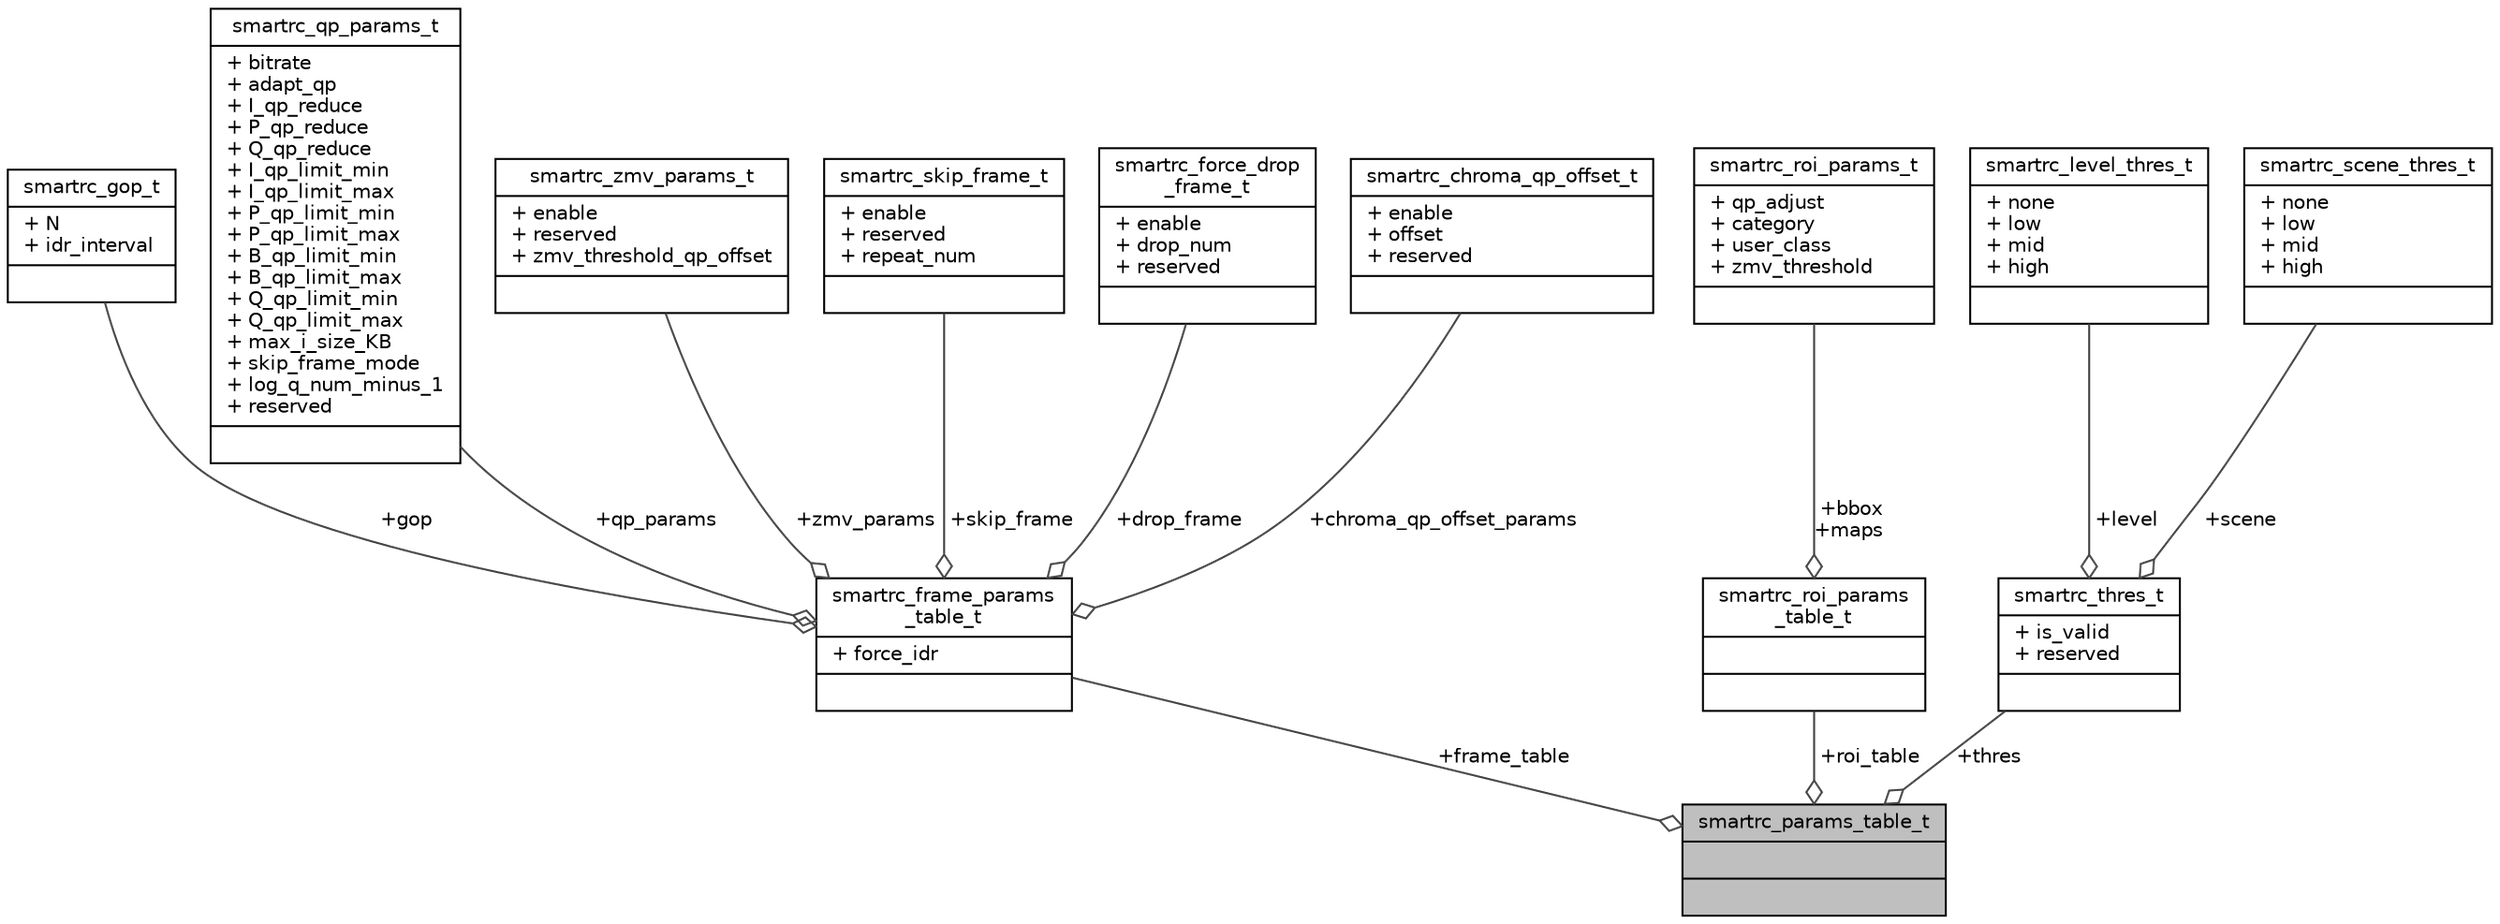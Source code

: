 digraph "smartrc_params_table_t"
{
 // INTERACTIVE_SVG=YES
 // LATEX_PDF_SIZE
  bgcolor="transparent";
  edge [fontname="Helvetica",fontsize="10",labelfontname="Helvetica",labelfontsize="10"];
  node [fontname="Helvetica",fontsize="10",shape=record];
  Node1 [label="{smartrc_params_table_t\n||}",height=0.2,width=0.4,color="black", fillcolor="grey75", style="filled", fontcolor="black",tooltip=" "];
  Node2 -> Node1 [color="grey25",fontsize="10",style="solid",label=" +frame_table" ,arrowhead="odiamond",fontname="Helvetica"];
  Node2 [label="{smartrc_frame_params\l_table_t\n|+ force_idr\l|}",height=0.2,width=0.4,color="black",URL="$d6/ddc/structsmartrc__frame__params__table__t.html",tooltip=" "];
  Node3 -> Node2 [color="grey25",fontsize="10",style="solid",label=" +gop" ,arrowhead="odiamond",fontname="Helvetica"];
  Node3 [label="{smartrc_gop_t\n|+ N\l+ idr_interval\l|}",height=0.2,width=0.4,color="black",URL="$db/da8/structsmartrc__gop__t.html",tooltip=" "];
  Node4 -> Node2 [color="grey25",fontsize="10",style="solid",label=" +qp_params" ,arrowhead="odiamond",fontname="Helvetica"];
  Node4 [label="{smartrc_qp_params_t\n|+ bitrate\l+ adapt_qp\l+ I_qp_reduce\l+ P_qp_reduce\l+ Q_qp_reduce\l+ I_qp_limit_min\l+ I_qp_limit_max\l+ P_qp_limit_min\l+ P_qp_limit_max\l+ B_qp_limit_min\l+ B_qp_limit_max\l+ Q_qp_limit_min\l+ Q_qp_limit_max\l+ max_i_size_KB\l+ skip_frame_mode\l+ log_q_num_minus_1\l+ reserved\l|}",height=0.2,width=0.4,color="black",URL="$d2/df8/structsmartrc__qp__params__t.html",tooltip=" "];
  Node5 -> Node2 [color="grey25",fontsize="10",style="solid",label=" +zmv_params" ,arrowhead="odiamond",fontname="Helvetica"];
  Node5 [label="{smartrc_zmv_params_t\n|+ enable\l+ reserved\l+ zmv_threshold_qp_offset\l|}",height=0.2,width=0.4,color="black",URL="$d1/d47/structsmartrc__zmv__params__t.html",tooltip=" "];
  Node6 -> Node2 [color="grey25",fontsize="10",style="solid",label=" +skip_frame" ,arrowhead="odiamond",fontname="Helvetica"];
  Node6 [label="{smartrc_skip_frame_t\n|+ enable\l+ reserved\l+ repeat_num\l|}",height=0.2,width=0.4,color="black",URL="$d7/d91/structsmartrc__skip__frame__t.html",tooltip=" "];
  Node7 -> Node2 [color="grey25",fontsize="10",style="solid",label=" +drop_frame" ,arrowhead="odiamond",fontname="Helvetica"];
  Node7 [label="{smartrc_force_drop\l_frame_t\n|+ enable\l+ drop_num\l+ reserved\l|}",height=0.2,width=0.4,color="black",URL="$d9/d28/structsmartrc__force__drop__frame__t.html",tooltip=" "];
  Node8 -> Node2 [color="grey25",fontsize="10",style="solid",label=" +chroma_qp_offset_params" ,arrowhead="odiamond",fontname="Helvetica"];
  Node8 [label="{smartrc_chroma_qp_offset_t\n|+ enable\l+ offset\l+ reserved\l|}",height=0.2,width=0.4,color="black",URL="$d6/d04/structsmartrc__chroma__qp__offset__t.html",tooltip=" "];
  Node9 -> Node1 [color="grey25",fontsize="10",style="solid",label=" +roi_table" ,arrowhead="odiamond",fontname="Helvetica"];
  Node9 [label="{smartrc_roi_params\l_table_t\n||}",height=0.2,width=0.4,color="black",URL="$dd/d7a/structsmartrc__roi__params__table__t.html",tooltip=" "];
  Node10 -> Node9 [color="grey25",fontsize="10",style="solid",label=" +bbox\n+maps" ,arrowhead="odiamond",fontname="Helvetica"];
  Node10 [label="{smartrc_roi_params_t\n|+ qp_adjust\l+ category\l+ user_class\l+ zmv_threshold\l|}",height=0.2,width=0.4,color="black",URL="$d2/d42/structsmartrc__roi__params__t.html",tooltip=" "];
  Node11 -> Node1 [color="grey25",fontsize="10",style="solid",label=" +thres" ,arrowhead="odiamond",fontname="Helvetica"];
  Node11 [label="{smartrc_thres_t\n|+ is_valid\l+ reserved\l|}",height=0.2,width=0.4,color="black",URL="$df/df1/structsmartrc__thres__t.html",tooltip=" "];
  Node12 -> Node11 [color="grey25",fontsize="10",style="solid",label=" +level" ,arrowhead="odiamond",fontname="Helvetica"];
  Node12 [label="{smartrc_level_thres_t\n|+ none\l+ low\l+ mid\l+ high\l|}",height=0.2,width=0.4,color="black",URL="$df/dfc/structsmartrc__level__thres__t.html",tooltip=" "];
  Node13 -> Node11 [color="grey25",fontsize="10",style="solid",label=" +scene" ,arrowhead="odiamond",fontname="Helvetica"];
  Node13 [label="{smartrc_scene_thres_t\n|+ none\l+ low\l+ mid\l+ high\l|}",height=0.2,width=0.4,color="black",URL="$de/d72/structsmartrc__scene__thres__t.html",tooltip=" "];
}
